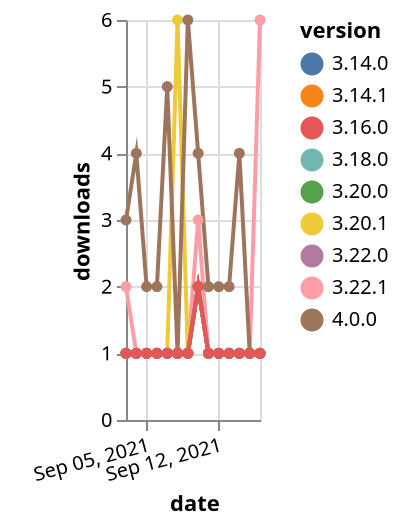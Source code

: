 {"$schema": "https://vega.github.io/schema/vega-lite/v5.json", "description": "A simple bar chart with embedded data.", "data": {"values": [{"date": "2021-09-03", "total": 262, "delta": 1, "version": "3.14.1"}, {"date": "2021-09-04", "total": 263, "delta": 1, "version": "3.14.1"}, {"date": "2021-09-05", "total": 264, "delta": 1, "version": "3.14.1"}, {"date": "2021-09-06", "total": 265, "delta": 1, "version": "3.14.1"}, {"date": "2021-09-07", "total": 266, "delta": 1, "version": "3.14.1"}, {"date": "2021-09-08", "total": 267, "delta": 1, "version": "3.14.1"}, {"date": "2021-09-09", "total": 268, "delta": 1, "version": "3.14.1"}, {"date": "2021-09-10", "total": 270, "delta": 2, "version": "3.14.1"}, {"date": "2021-09-11", "total": 271, "delta": 1, "version": "3.14.1"}, {"date": "2021-09-12", "total": 272, "delta": 1, "version": "3.14.1"}, {"date": "2021-09-13", "total": 273, "delta": 1, "version": "3.14.1"}, {"date": "2021-09-14", "total": 274, "delta": 1, "version": "3.14.1"}, {"date": "2021-09-15", "total": 275, "delta": 1, "version": "3.14.1"}, {"date": "2021-09-16", "total": 276, "delta": 1, "version": "3.14.1"}, {"date": "2021-09-03", "total": 350, "delta": 2, "version": "3.22.1"}, {"date": "2021-09-04", "total": 351, "delta": 1, "version": "3.22.1"}, {"date": "2021-09-05", "total": 352, "delta": 1, "version": "3.22.1"}, {"date": "2021-09-06", "total": 353, "delta": 1, "version": "3.22.1"}, {"date": "2021-09-07", "total": 354, "delta": 1, "version": "3.22.1"}, {"date": "2021-09-08", "total": 355, "delta": 1, "version": "3.22.1"}, {"date": "2021-09-09", "total": 356, "delta": 1, "version": "3.22.1"}, {"date": "2021-09-10", "total": 359, "delta": 3, "version": "3.22.1"}, {"date": "2021-09-11", "total": 360, "delta": 1, "version": "3.22.1"}, {"date": "2021-09-12", "total": 361, "delta": 1, "version": "3.22.1"}, {"date": "2021-09-13", "total": 362, "delta": 1, "version": "3.22.1"}, {"date": "2021-09-14", "total": 363, "delta": 1, "version": "3.22.1"}, {"date": "2021-09-15", "total": 364, "delta": 1, "version": "3.22.1"}, {"date": "2021-09-16", "total": 370, "delta": 6, "version": "3.22.1"}, {"date": "2021-09-03", "total": 4512, "delta": 1, "version": "3.20.1"}, {"date": "2021-09-04", "total": 4513, "delta": 1, "version": "3.20.1"}, {"date": "2021-09-05", "total": 4514, "delta": 1, "version": "3.20.1"}, {"date": "2021-09-06", "total": 4515, "delta": 1, "version": "3.20.1"}, {"date": "2021-09-07", "total": 4516, "delta": 1, "version": "3.20.1"}, {"date": "2021-09-08", "total": 4522, "delta": 6, "version": "3.20.1"}, {"date": "2021-09-09", "total": 4523, "delta": 1, "version": "3.20.1"}, {"date": "2021-09-10", "total": 4525, "delta": 2, "version": "3.20.1"}, {"date": "2021-09-11", "total": 4526, "delta": 1, "version": "3.20.1"}, {"date": "2021-09-12", "total": 4527, "delta": 1, "version": "3.20.1"}, {"date": "2021-09-13", "total": 4528, "delta": 1, "version": "3.20.1"}, {"date": "2021-09-14", "total": 4529, "delta": 1, "version": "3.20.1"}, {"date": "2021-09-15", "total": 4530, "delta": 1, "version": "3.20.1"}, {"date": "2021-09-16", "total": 4531, "delta": 1, "version": "3.20.1"}, {"date": "2021-09-03", "total": 252, "delta": 1, "version": "3.14.0"}, {"date": "2021-09-04", "total": 253, "delta": 1, "version": "3.14.0"}, {"date": "2021-09-05", "total": 254, "delta": 1, "version": "3.14.0"}, {"date": "2021-09-06", "total": 255, "delta": 1, "version": "3.14.0"}, {"date": "2021-09-07", "total": 256, "delta": 1, "version": "3.14.0"}, {"date": "2021-09-08", "total": 257, "delta": 1, "version": "3.14.0"}, {"date": "2021-09-09", "total": 258, "delta": 1, "version": "3.14.0"}, {"date": "2021-09-10", "total": 260, "delta": 2, "version": "3.14.0"}, {"date": "2021-09-11", "total": 261, "delta": 1, "version": "3.14.0"}, {"date": "2021-09-12", "total": 262, "delta": 1, "version": "3.14.0"}, {"date": "2021-09-13", "total": 263, "delta": 1, "version": "3.14.0"}, {"date": "2021-09-14", "total": 264, "delta": 1, "version": "3.14.0"}, {"date": "2021-09-15", "total": 265, "delta": 1, "version": "3.14.0"}, {"date": "2021-09-16", "total": 266, "delta": 1, "version": "3.14.0"}, {"date": "2021-09-03", "total": 277, "delta": 1, "version": "3.18.0"}, {"date": "2021-09-04", "total": 278, "delta": 1, "version": "3.18.0"}, {"date": "2021-09-05", "total": 279, "delta": 1, "version": "3.18.0"}, {"date": "2021-09-06", "total": 280, "delta": 1, "version": "3.18.0"}, {"date": "2021-09-07", "total": 281, "delta": 1, "version": "3.18.0"}, {"date": "2021-09-08", "total": 282, "delta": 1, "version": "3.18.0"}, {"date": "2021-09-09", "total": 283, "delta": 1, "version": "3.18.0"}, {"date": "2021-09-10", "total": 285, "delta": 2, "version": "3.18.0"}, {"date": "2021-09-11", "total": 286, "delta": 1, "version": "3.18.0"}, {"date": "2021-09-12", "total": 287, "delta": 1, "version": "3.18.0"}, {"date": "2021-09-13", "total": 288, "delta": 1, "version": "3.18.0"}, {"date": "2021-09-14", "total": 289, "delta": 1, "version": "3.18.0"}, {"date": "2021-09-15", "total": 290, "delta": 1, "version": "3.18.0"}, {"date": "2021-09-16", "total": 291, "delta": 1, "version": "3.18.0"}, {"date": "2021-09-03", "total": 220, "delta": 1, "version": "3.20.0"}, {"date": "2021-09-04", "total": 221, "delta": 1, "version": "3.20.0"}, {"date": "2021-09-05", "total": 222, "delta": 1, "version": "3.20.0"}, {"date": "2021-09-06", "total": 223, "delta": 1, "version": "3.20.0"}, {"date": "2021-09-07", "total": 224, "delta": 1, "version": "3.20.0"}, {"date": "2021-09-08", "total": 225, "delta": 1, "version": "3.20.0"}, {"date": "2021-09-09", "total": 226, "delta": 1, "version": "3.20.0"}, {"date": "2021-09-10", "total": 228, "delta": 2, "version": "3.20.0"}, {"date": "2021-09-11", "total": 229, "delta": 1, "version": "3.20.0"}, {"date": "2021-09-12", "total": 230, "delta": 1, "version": "3.20.0"}, {"date": "2021-09-13", "total": 231, "delta": 1, "version": "3.20.0"}, {"date": "2021-09-14", "total": 232, "delta": 1, "version": "3.20.0"}, {"date": "2021-09-15", "total": 233, "delta": 1, "version": "3.20.0"}, {"date": "2021-09-16", "total": 234, "delta": 1, "version": "3.20.0"}, {"date": "2021-09-03", "total": 181, "delta": 1, "version": "3.22.0"}, {"date": "2021-09-04", "total": 182, "delta": 1, "version": "3.22.0"}, {"date": "2021-09-05", "total": 183, "delta": 1, "version": "3.22.0"}, {"date": "2021-09-06", "total": 184, "delta": 1, "version": "3.22.0"}, {"date": "2021-09-07", "total": 185, "delta": 1, "version": "3.22.0"}, {"date": "2021-09-08", "total": 186, "delta": 1, "version": "3.22.0"}, {"date": "2021-09-09", "total": 187, "delta": 1, "version": "3.22.0"}, {"date": "2021-09-10", "total": 189, "delta": 2, "version": "3.22.0"}, {"date": "2021-09-11", "total": 190, "delta": 1, "version": "3.22.0"}, {"date": "2021-09-12", "total": 191, "delta": 1, "version": "3.22.0"}, {"date": "2021-09-13", "total": 192, "delta": 1, "version": "3.22.0"}, {"date": "2021-09-14", "total": 193, "delta": 1, "version": "3.22.0"}, {"date": "2021-09-15", "total": 194, "delta": 1, "version": "3.22.0"}, {"date": "2021-09-16", "total": 195, "delta": 1, "version": "3.22.0"}, {"date": "2021-09-03", "total": 255, "delta": 3, "version": "4.0.0"}, {"date": "2021-09-04", "total": 259, "delta": 4, "version": "4.0.0"}, {"date": "2021-09-05", "total": 261, "delta": 2, "version": "4.0.0"}, {"date": "2021-09-06", "total": 263, "delta": 2, "version": "4.0.0"}, {"date": "2021-09-07", "total": 268, "delta": 5, "version": "4.0.0"}, {"date": "2021-09-08", "total": 269, "delta": 1, "version": "4.0.0"}, {"date": "2021-09-09", "total": 275, "delta": 6, "version": "4.0.0"}, {"date": "2021-09-10", "total": 279, "delta": 4, "version": "4.0.0"}, {"date": "2021-09-11", "total": 281, "delta": 2, "version": "4.0.0"}, {"date": "2021-09-12", "total": 283, "delta": 2, "version": "4.0.0"}, {"date": "2021-09-13", "total": 285, "delta": 2, "version": "4.0.0"}, {"date": "2021-09-14", "total": 289, "delta": 4, "version": "4.0.0"}, {"date": "2021-09-15", "total": 290, "delta": 1, "version": "4.0.0"}, {"date": "2021-09-16", "total": 291, "delta": 1, "version": "4.0.0"}, {"date": "2021-09-03", "total": 205, "delta": 1, "version": "3.16.0"}, {"date": "2021-09-04", "total": 206, "delta": 1, "version": "3.16.0"}, {"date": "2021-09-05", "total": 207, "delta": 1, "version": "3.16.0"}, {"date": "2021-09-06", "total": 208, "delta": 1, "version": "3.16.0"}, {"date": "2021-09-07", "total": 209, "delta": 1, "version": "3.16.0"}, {"date": "2021-09-08", "total": 210, "delta": 1, "version": "3.16.0"}, {"date": "2021-09-09", "total": 211, "delta": 1, "version": "3.16.0"}, {"date": "2021-09-10", "total": 213, "delta": 2, "version": "3.16.0"}, {"date": "2021-09-11", "total": 214, "delta": 1, "version": "3.16.0"}, {"date": "2021-09-12", "total": 215, "delta": 1, "version": "3.16.0"}, {"date": "2021-09-13", "total": 216, "delta": 1, "version": "3.16.0"}, {"date": "2021-09-14", "total": 217, "delta": 1, "version": "3.16.0"}, {"date": "2021-09-15", "total": 218, "delta": 1, "version": "3.16.0"}, {"date": "2021-09-16", "total": 219, "delta": 1, "version": "3.16.0"}]}, "width": "container", "mark": {"type": "line", "point": {"filled": true}}, "encoding": {"x": {"field": "date", "type": "temporal", "timeUnit": "yearmonthdate", "title": "date", "axis": {"labelAngle": -15}}, "y": {"field": "delta", "type": "quantitative", "title": "downloads"}, "color": {"field": "version", "type": "nominal"}, "tooltip": {"field": "delta"}}}